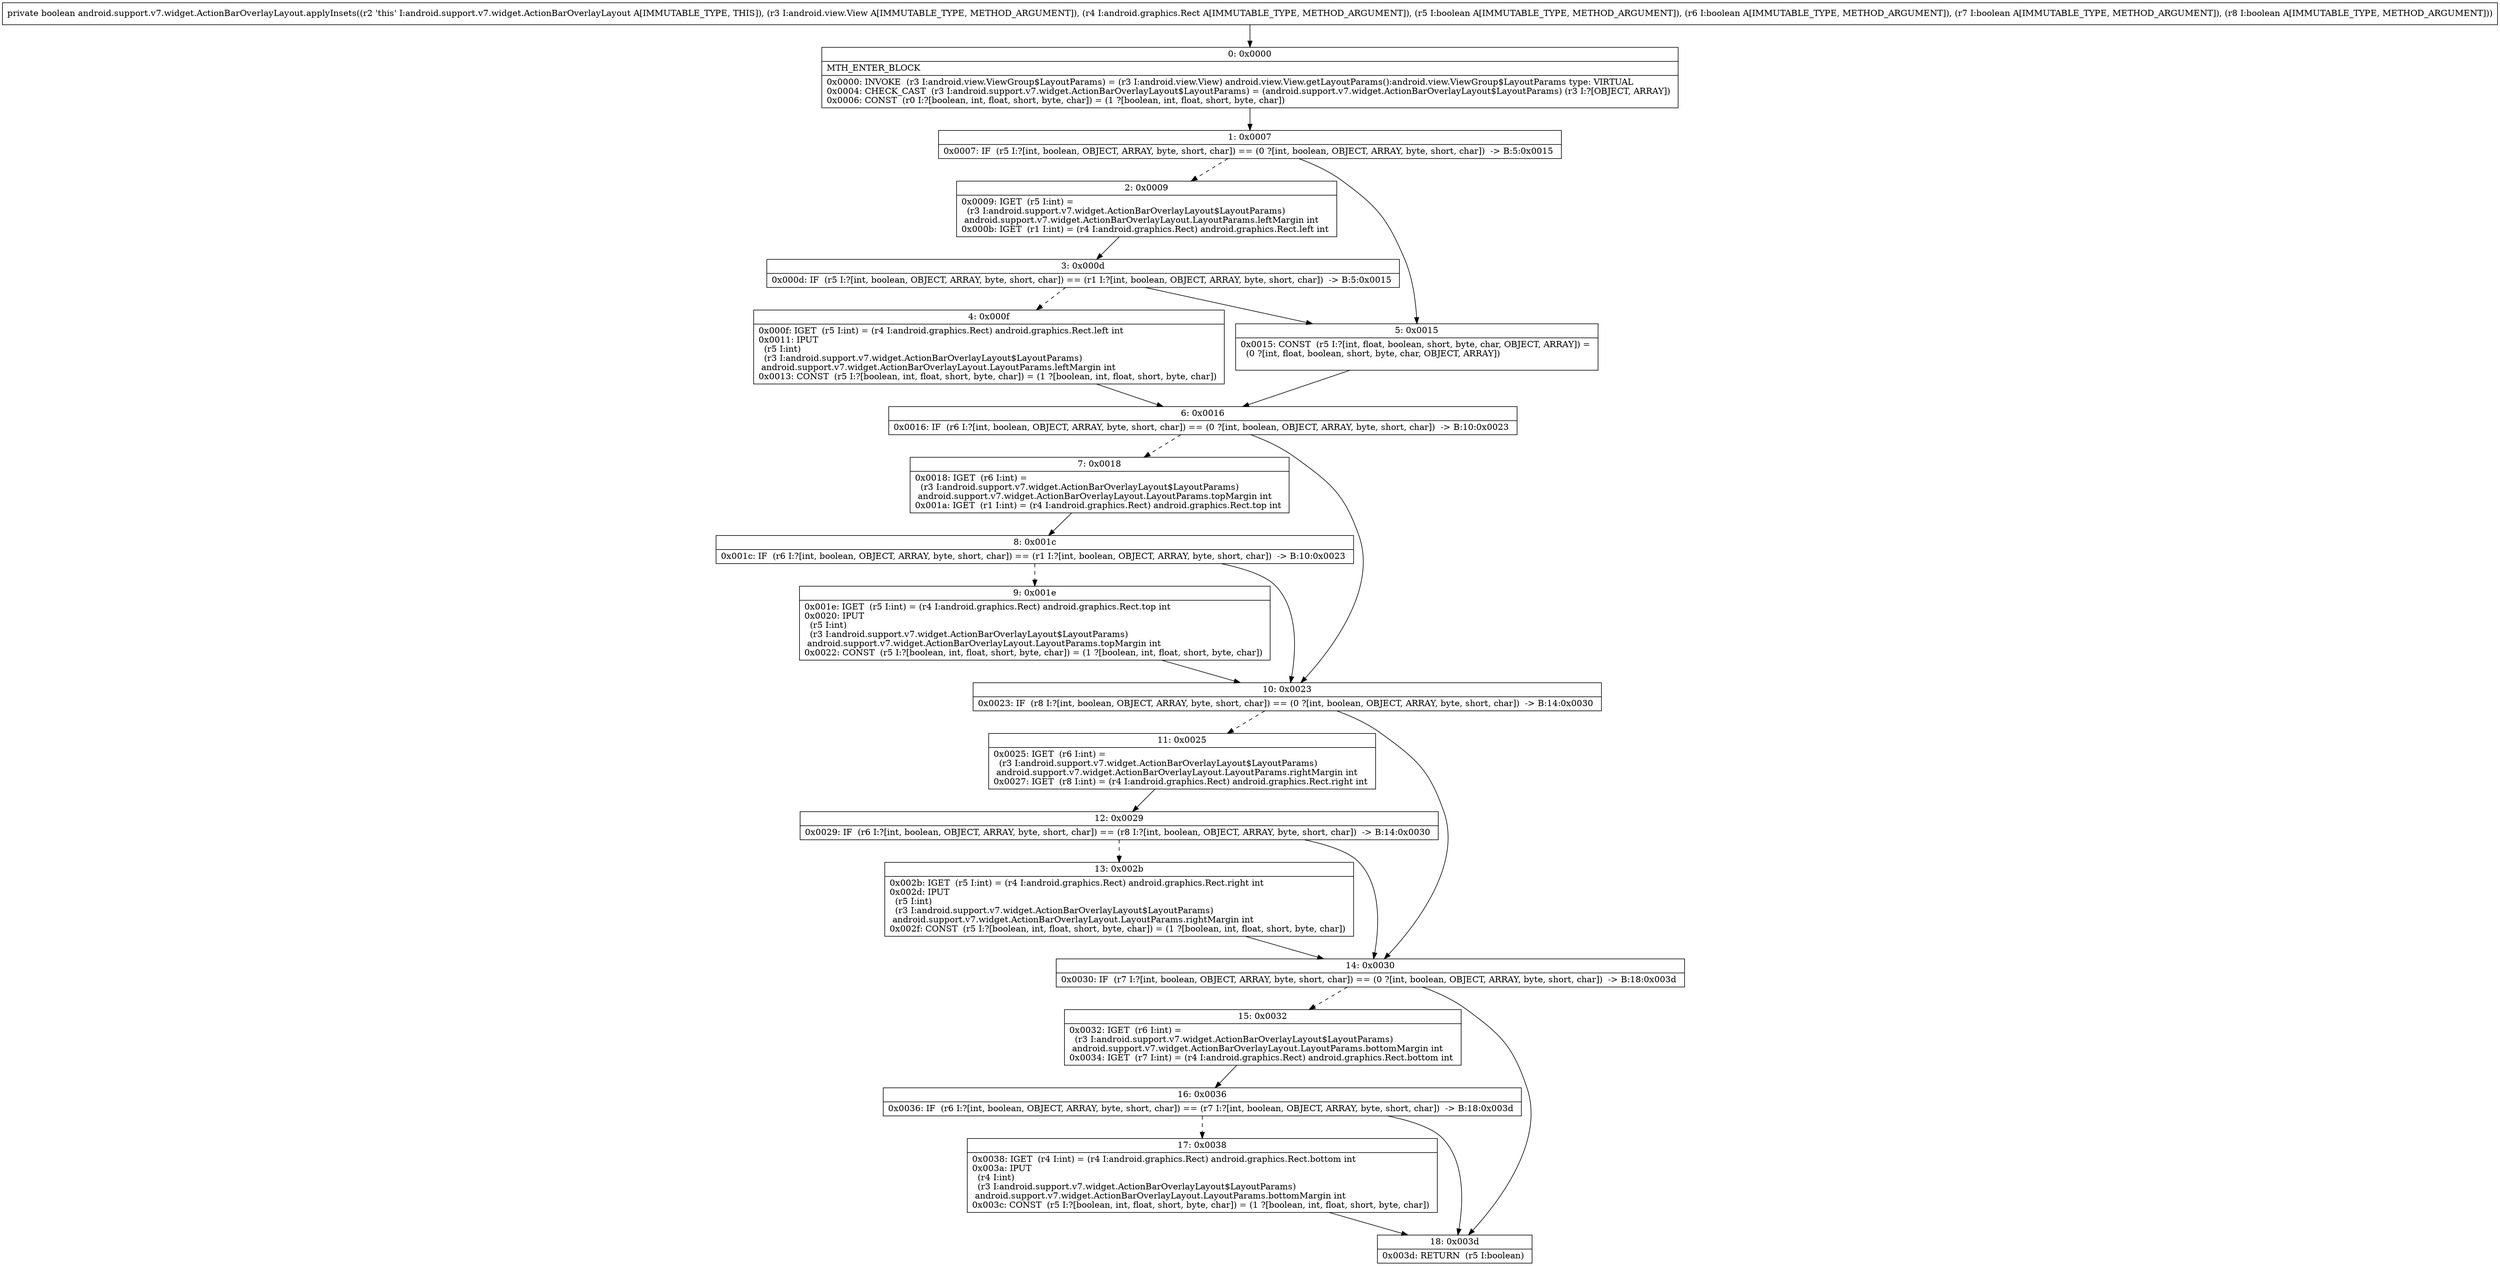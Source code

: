 digraph "CFG forandroid.support.v7.widget.ActionBarOverlayLayout.applyInsets(Landroid\/view\/View;Landroid\/graphics\/Rect;ZZZZ)Z" {
Node_0 [shape=record,label="{0\:\ 0x0000|MTH_ENTER_BLOCK\l|0x0000: INVOKE  (r3 I:android.view.ViewGroup$LayoutParams) = (r3 I:android.view.View) android.view.View.getLayoutParams():android.view.ViewGroup$LayoutParams type: VIRTUAL \l0x0004: CHECK_CAST  (r3 I:android.support.v7.widget.ActionBarOverlayLayout$LayoutParams) = (android.support.v7.widget.ActionBarOverlayLayout$LayoutParams) (r3 I:?[OBJECT, ARRAY]) \l0x0006: CONST  (r0 I:?[boolean, int, float, short, byte, char]) = (1 ?[boolean, int, float, short, byte, char]) \l}"];
Node_1 [shape=record,label="{1\:\ 0x0007|0x0007: IF  (r5 I:?[int, boolean, OBJECT, ARRAY, byte, short, char]) == (0 ?[int, boolean, OBJECT, ARRAY, byte, short, char])  \-\> B:5:0x0015 \l}"];
Node_2 [shape=record,label="{2\:\ 0x0009|0x0009: IGET  (r5 I:int) = \l  (r3 I:android.support.v7.widget.ActionBarOverlayLayout$LayoutParams)\l android.support.v7.widget.ActionBarOverlayLayout.LayoutParams.leftMargin int \l0x000b: IGET  (r1 I:int) = (r4 I:android.graphics.Rect) android.graphics.Rect.left int \l}"];
Node_3 [shape=record,label="{3\:\ 0x000d|0x000d: IF  (r5 I:?[int, boolean, OBJECT, ARRAY, byte, short, char]) == (r1 I:?[int, boolean, OBJECT, ARRAY, byte, short, char])  \-\> B:5:0x0015 \l}"];
Node_4 [shape=record,label="{4\:\ 0x000f|0x000f: IGET  (r5 I:int) = (r4 I:android.graphics.Rect) android.graphics.Rect.left int \l0x0011: IPUT  \l  (r5 I:int)\l  (r3 I:android.support.v7.widget.ActionBarOverlayLayout$LayoutParams)\l android.support.v7.widget.ActionBarOverlayLayout.LayoutParams.leftMargin int \l0x0013: CONST  (r5 I:?[boolean, int, float, short, byte, char]) = (1 ?[boolean, int, float, short, byte, char]) \l}"];
Node_5 [shape=record,label="{5\:\ 0x0015|0x0015: CONST  (r5 I:?[int, float, boolean, short, byte, char, OBJECT, ARRAY]) = \l  (0 ?[int, float, boolean, short, byte, char, OBJECT, ARRAY])\l \l}"];
Node_6 [shape=record,label="{6\:\ 0x0016|0x0016: IF  (r6 I:?[int, boolean, OBJECT, ARRAY, byte, short, char]) == (0 ?[int, boolean, OBJECT, ARRAY, byte, short, char])  \-\> B:10:0x0023 \l}"];
Node_7 [shape=record,label="{7\:\ 0x0018|0x0018: IGET  (r6 I:int) = \l  (r3 I:android.support.v7.widget.ActionBarOverlayLayout$LayoutParams)\l android.support.v7.widget.ActionBarOverlayLayout.LayoutParams.topMargin int \l0x001a: IGET  (r1 I:int) = (r4 I:android.graphics.Rect) android.graphics.Rect.top int \l}"];
Node_8 [shape=record,label="{8\:\ 0x001c|0x001c: IF  (r6 I:?[int, boolean, OBJECT, ARRAY, byte, short, char]) == (r1 I:?[int, boolean, OBJECT, ARRAY, byte, short, char])  \-\> B:10:0x0023 \l}"];
Node_9 [shape=record,label="{9\:\ 0x001e|0x001e: IGET  (r5 I:int) = (r4 I:android.graphics.Rect) android.graphics.Rect.top int \l0x0020: IPUT  \l  (r5 I:int)\l  (r3 I:android.support.v7.widget.ActionBarOverlayLayout$LayoutParams)\l android.support.v7.widget.ActionBarOverlayLayout.LayoutParams.topMargin int \l0x0022: CONST  (r5 I:?[boolean, int, float, short, byte, char]) = (1 ?[boolean, int, float, short, byte, char]) \l}"];
Node_10 [shape=record,label="{10\:\ 0x0023|0x0023: IF  (r8 I:?[int, boolean, OBJECT, ARRAY, byte, short, char]) == (0 ?[int, boolean, OBJECT, ARRAY, byte, short, char])  \-\> B:14:0x0030 \l}"];
Node_11 [shape=record,label="{11\:\ 0x0025|0x0025: IGET  (r6 I:int) = \l  (r3 I:android.support.v7.widget.ActionBarOverlayLayout$LayoutParams)\l android.support.v7.widget.ActionBarOverlayLayout.LayoutParams.rightMargin int \l0x0027: IGET  (r8 I:int) = (r4 I:android.graphics.Rect) android.graphics.Rect.right int \l}"];
Node_12 [shape=record,label="{12\:\ 0x0029|0x0029: IF  (r6 I:?[int, boolean, OBJECT, ARRAY, byte, short, char]) == (r8 I:?[int, boolean, OBJECT, ARRAY, byte, short, char])  \-\> B:14:0x0030 \l}"];
Node_13 [shape=record,label="{13\:\ 0x002b|0x002b: IGET  (r5 I:int) = (r4 I:android.graphics.Rect) android.graphics.Rect.right int \l0x002d: IPUT  \l  (r5 I:int)\l  (r3 I:android.support.v7.widget.ActionBarOverlayLayout$LayoutParams)\l android.support.v7.widget.ActionBarOverlayLayout.LayoutParams.rightMargin int \l0x002f: CONST  (r5 I:?[boolean, int, float, short, byte, char]) = (1 ?[boolean, int, float, short, byte, char]) \l}"];
Node_14 [shape=record,label="{14\:\ 0x0030|0x0030: IF  (r7 I:?[int, boolean, OBJECT, ARRAY, byte, short, char]) == (0 ?[int, boolean, OBJECT, ARRAY, byte, short, char])  \-\> B:18:0x003d \l}"];
Node_15 [shape=record,label="{15\:\ 0x0032|0x0032: IGET  (r6 I:int) = \l  (r3 I:android.support.v7.widget.ActionBarOverlayLayout$LayoutParams)\l android.support.v7.widget.ActionBarOverlayLayout.LayoutParams.bottomMargin int \l0x0034: IGET  (r7 I:int) = (r4 I:android.graphics.Rect) android.graphics.Rect.bottom int \l}"];
Node_16 [shape=record,label="{16\:\ 0x0036|0x0036: IF  (r6 I:?[int, boolean, OBJECT, ARRAY, byte, short, char]) == (r7 I:?[int, boolean, OBJECT, ARRAY, byte, short, char])  \-\> B:18:0x003d \l}"];
Node_17 [shape=record,label="{17\:\ 0x0038|0x0038: IGET  (r4 I:int) = (r4 I:android.graphics.Rect) android.graphics.Rect.bottom int \l0x003a: IPUT  \l  (r4 I:int)\l  (r3 I:android.support.v7.widget.ActionBarOverlayLayout$LayoutParams)\l android.support.v7.widget.ActionBarOverlayLayout.LayoutParams.bottomMargin int \l0x003c: CONST  (r5 I:?[boolean, int, float, short, byte, char]) = (1 ?[boolean, int, float, short, byte, char]) \l}"];
Node_18 [shape=record,label="{18\:\ 0x003d|0x003d: RETURN  (r5 I:boolean) \l}"];
MethodNode[shape=record,label="{private boolean android.support.v7.widget.ActionBarOverlayLayout.applyInsets((r2 'this' I:android.support.v7.widget.ActionBarOverlayLayout A[IMMUTABLE_TYPE, THIS]), (r3 I:android.view.View A[IMMUTABLE_TYPE, METHOD_ARGUMENT]), (r4 I:android.graphics.Rect A[IMMUTABLE_TYPE, METHOD_ARGUMENT]), (r5 I:boolean A[IMMUTABLE_TYPE, METHOD_ARGUMENT]), (r6 I:boolean A[IMMUTABLE_TYPE, METHOD_ARGUMENT]), (r7 I:boolean A[IMMUTABLE_TYPE, METHOD_ARGUMENT]), (r8 I:boolean A[IMMUTABLE_TYPE, METHOD_ARGUMENT])) }"];
MethodNode -> Node_0;
Node_0 -> Node_1;
Node_1 -> Node_2[style=dashed];
Node_1 -> Node_5;
Node_2 -> Node_3;
Node_3 -> Node_4[style=dashed];
Node_3 -> Node_5;
Node_4 -> Node_6;
Node_5 -> Node_6;
Node_6 -> Node_7[style=dashed];
Node_6 -> Node_10;
Node_7 -> Node_8;
Node_8 -> Node_9[style=dashed];
Node_8 -> Node_10;
Node_9 -> Node_10;
Node_10 -> Node_11[style=dashed];
Node_10 -> Node_14;
Node_11 -> Node_12;
Node_12 -> Node_13[style=dashed];
Node_12 -> Node_14;
Node_13 -> Node_14;
Node_14 -> Node_15[style=dashed];
Node_14 -> Node_18;
Node_15 -> Node_16;
Node_16 -> Node_17[style=dashed];
Node_16 -> Node_18;
Node_17 -> Node_18;
}

